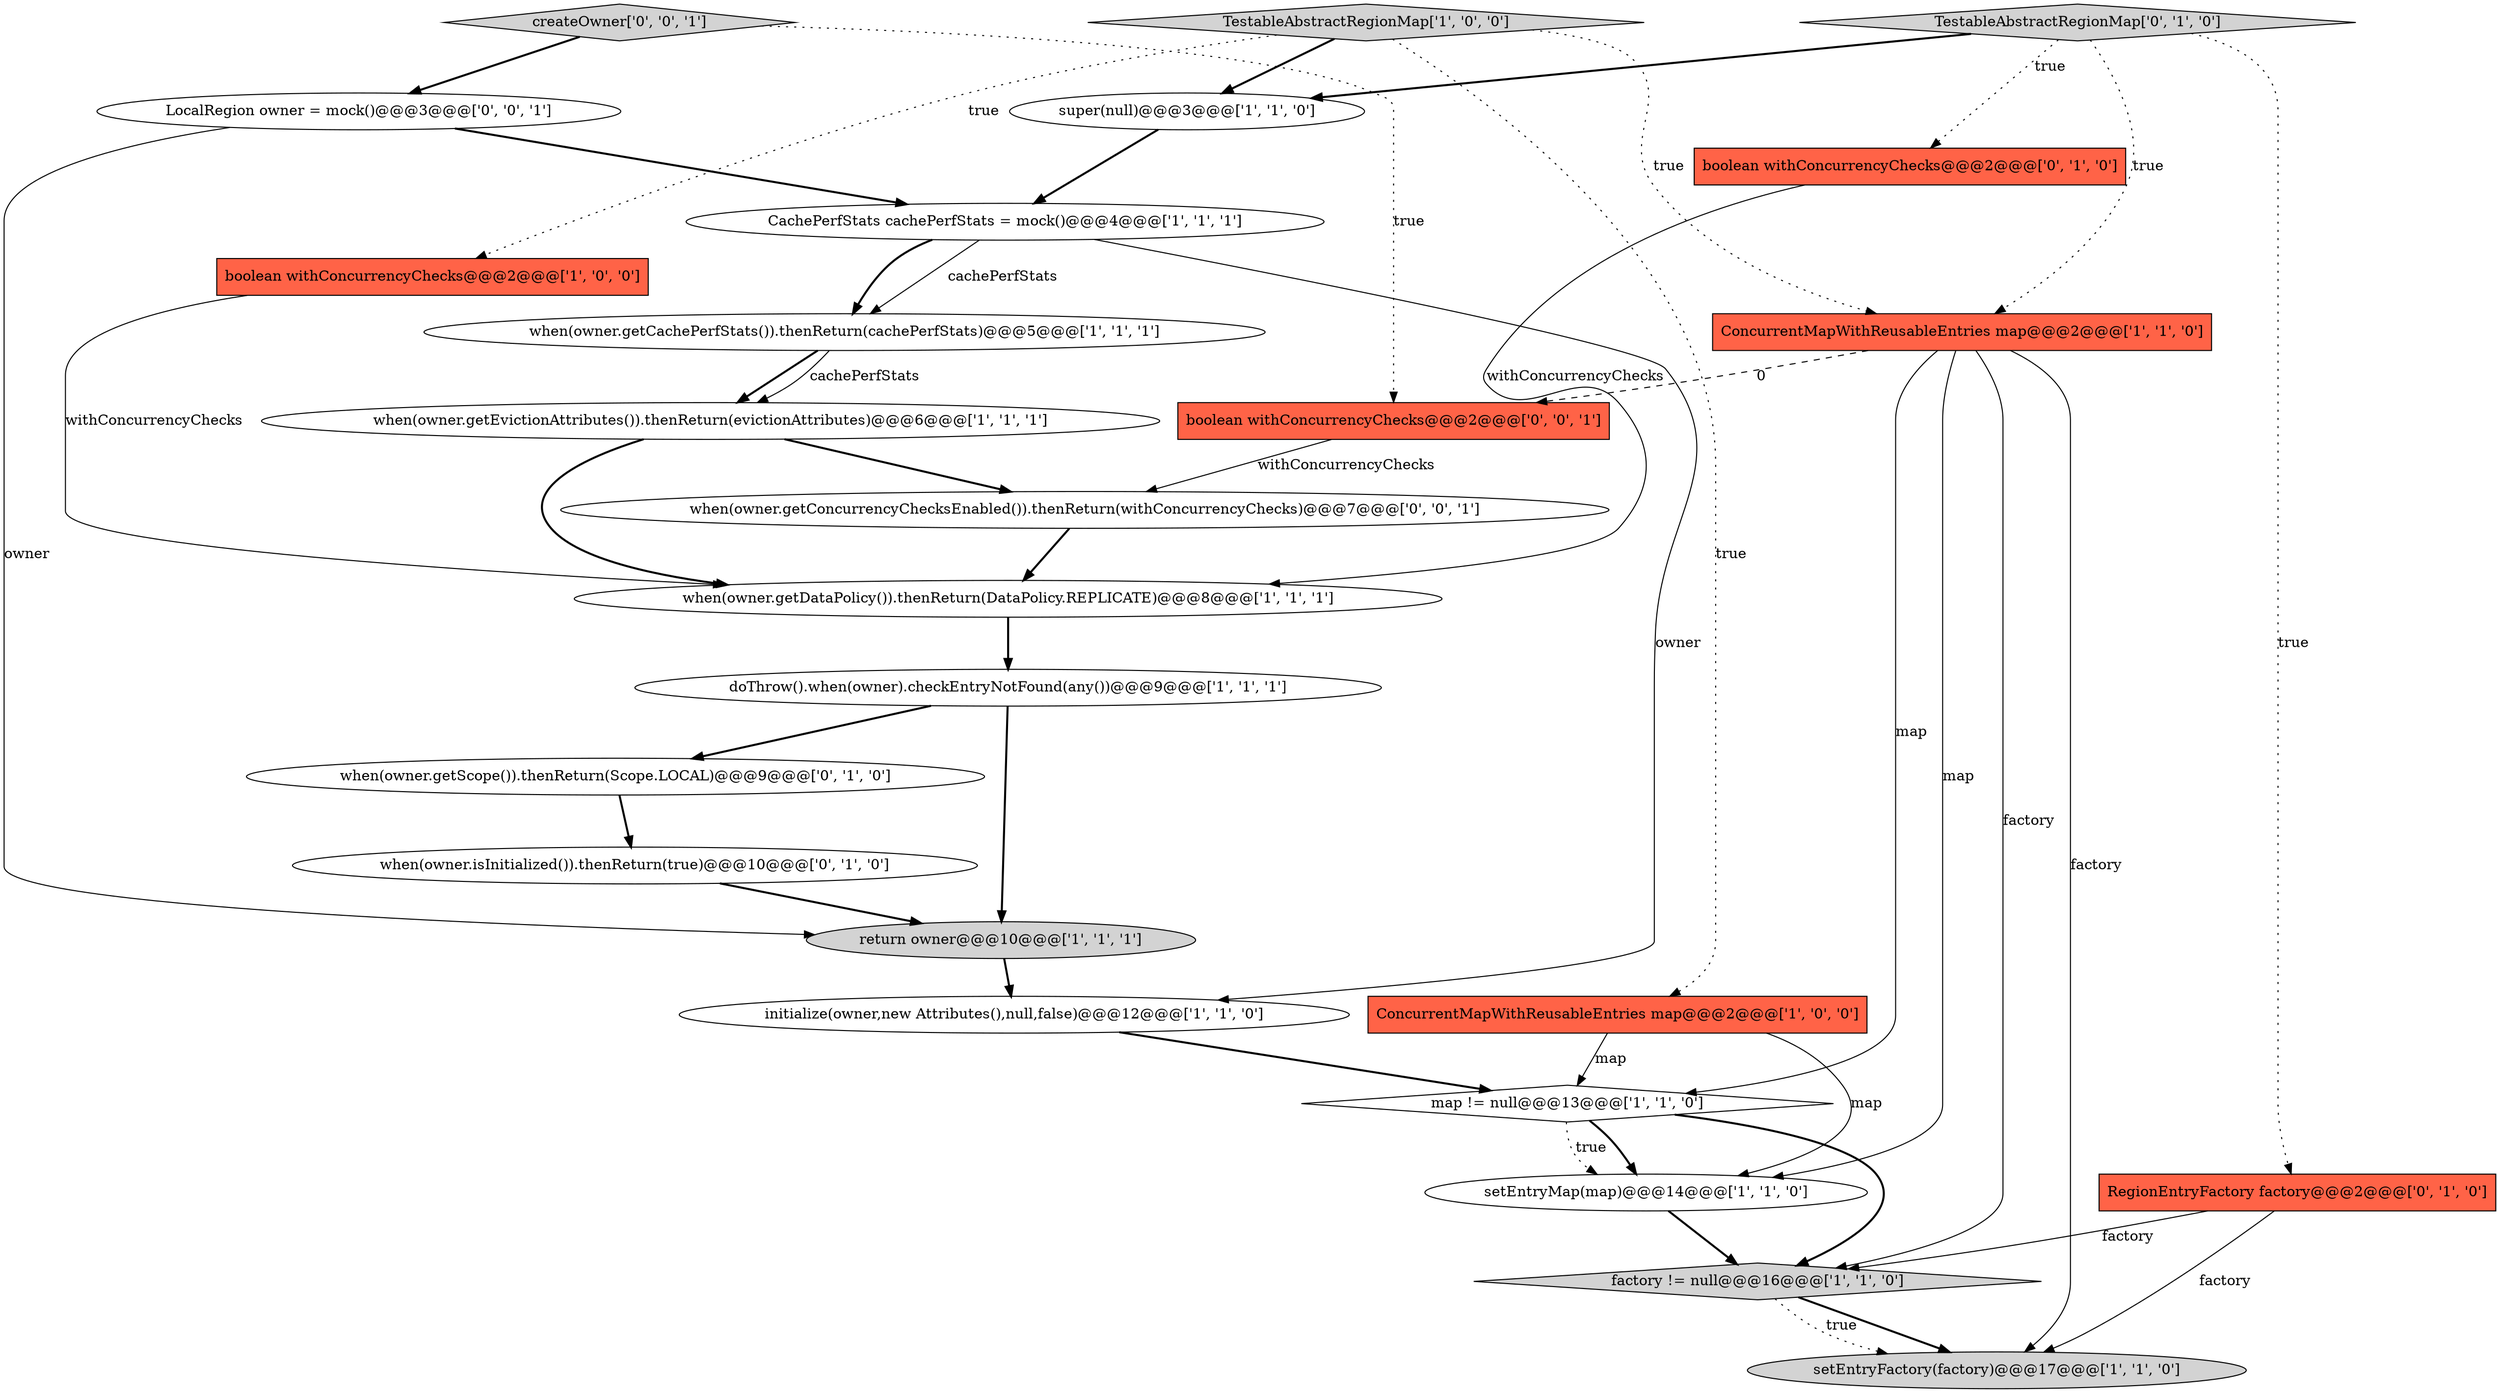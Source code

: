 digraph {
16 [style = filled, label = "boolean withConcurrencyChecks@@@2@@@['0', '1', '0']", fillcolor = tomato, shape = box image = "AAA0AAABBB2BBB"];
14 [style = filled, label = "ConcurrentMapWithReusableEntries map@@@2@@@['1', '1', '0']", fillcolor = tomato, shape = box image = "AAA0AAABBB1BBB"];
10 [style = filled, label = "factory != null@@@16@@@['1', '1', '0']", fillcolor = lightgray, shape = diamond image = "AAA0AAABBB1BBB"];
21 [style = filled, label = "createOwner['0', '0', '1']", fillcolor = lightgray, shape = diamond image = "AAA0AAABBB3BBB"];
23 [style = filled, label = "LocalRegion owner = mock()@@@3@@@['0', '0', '1']", fillcolor = white, shape = ellipse image = "AAA0AAABBB3BBB"];
2 [style = filled, label = "map != null@@@13@@@['1', '1', '0']", fillcolor = white, shape = diamond image = "AAA0AAABBB1BBB"];
3 [style = filled, label = "when(owner.getCachePerfStats()).thenReturn(cachePerfStats)@@@5@@@['1', '1', '1']", fillcolor = white, shape = ellipse image = "AAA0AAABBB1BBB"];
6 [style = filled, label = "boolean withConcurrencyChecks@@@2@@@['1', '0', '0']", fillcolor = tomato, shape = box image = "AAA0AAABBB1BBB"];
15 [style = filled, label = "return owner@@@10@@@['1', '1', '1']", fillcolor = lightgray, shape = ellipse image = "AAA0AAABBB1BBB"];
13 [style = filled, label = "when(owner.getDataPolicy()).thenReturn(DataPolicy.REPLICATE)@@@8@@@['1', '1', '1']", fillcolor = white, shape = ellipse image = "AAA0AAABBB1BBB"];
7 [style = filled, label = "TestableAbstractRegionMap['1', '0', '0']", fillcolor = lightgray, shape = diamond image = "AAA0AAABBB1BBB"];
0 [style = filled, label = "ConcurrentMapWithReusableEntries map@@@2@@@['1', '0', '0']", fillcolor = tomato, shape = box image = "AAA0AAABBB1BBB"];
17 [style = filled, label = "RegionEntryFactory factory@@@2@@@['0', '1', '0']", fillcolor = tomato, shape = box image = "AAA0AAABBB2BBB"];
1 [style = filled, label = "when(owner.getEvictionAttributes()).thenReturn(evictionAttributes)@@@6@@@['1', '1', '1']", fillcolor = white, shape = ellipse image = "AAA0AAABBB1BBB"];
12 [style = filled, label = "CachePerfStats cachePerfStats = mock()@@@4@@@['1', '1', '1']", fillcolor = white, shape = ellipse image = "AAA0AAABBB1BBB"];
20 [style = filled, label = "TestableAbstractRegionMap['0', '1', '0']", fillcolor = lightgray, shape = diamond image = "AAA0AAABBB2BBB"];
22 [style = filled, label = "when(owner.getConcurrencyChecksEnabled()).thenReturn(withConcurrencyChecks)@@@7@@@['0', '0', '1']", fillcolor = white, shape = ellipse image = "AAA0AAABBB3BBB"];
19 [style = filled, label = "when(owner.isInitialized()).thenReturn(true)@@@10@@@['0', '1', '0']", fillcolor = white, shape = ellipse image = "AAA1AAABBB2BBB"];
24 [style = filled, label = "boolean withConcurrencyChecks@@@2@@@['0', '0', '1']", fillcolor = tomato, shape = box image = "AAA0AAABBB3BBB"];
5 [style = filled, label = "setEntryMap(map)@@@14@@@['1', '1', '0']", fillcolor = white, shape = ellipse image = "AAA0AAABBB1BBB"];
18 [style = filled, label = "when(owner.getScope()).thenReturn(Scope.LOCAL)@@@9@@@['0', '1', '0']", fillcolor = white, shape = ellipse image = "AAA1AAABBB2BBB"];
8 [style = filled, label = "super(null)@@@3@@@['1', '1', '0']", fillcolor = white, shape = ellipse image = "AAA0AAABBB1BBB"];
11 [style = filled, label = "setEntryFactory(factory)@@@17@@@['1', '1', '0']", fillcolor = lightgray, shape = ellipse image = "AAA0AAABBB1BBB"];
4 [style = filled, label = "initialize(owner,new Attributes(),null,false)@@@12@@@['1', '1', '0']", fillcolor = white, shape = ellipse image = "AAA0AAABBB1BBB"];
9 [style = filled, label = "doThrow().when(owner).checkEntryNotFound(any())@@@9@@@['1', '1', '1']", fillcolor = white, shape = ellipse image = "AAA0AAABBB1BBB"];
9->18 [style = bold, label=""];
7->8 [style = bold, label=""];
8->12 [style = bold, label=""];
0->5 [style = solid, label="map"];
2->5 [style = bold, label=""];
14->5 [style = solid, label="map"];
15->4 [style = bold, label=""];
21->24 [style = dotted, label="true"];
2->5 [style = dotted, label="true"];
9->15 [style = bold, label=""];
19->15 [style = bold, label=""];
20->17 [style = dotted, label="true"];
20->8 [style = bold, label=""];
12->3 [style = solid, label="cachePerfStats"];
2->10 [style = bold, label=""];
10->11 [style = bold, label=""];
20->16 [style = dotted, label="true"];
24->22 [style = solid, label="withConcurrencyChecks"];
5->10 [style = bold, label=""];
12->4 [style = solid, label="owner"];
3->1 [style = bold, label=""];
4->2 [style = bold, label=""];
23->15 [style = solid, label="owner"];
16->13 [style = solid, label="withConcurrencyChecks"];
14->11 [style = solid, label="factory"];
14->24 [style = dashed, label="0"];
3->1 [style = solid, label="cachePerfStats"];
18->19 [style = bold, label=""];
12->3 [style = bold, label=""];
23->12 [style = bold, label=""];
7->14 [style = dotted, label="true"];
0->2 [style = solid, label="map"];
6->13 [style = solid, label="withConcurrencyChecks"];
7->0 [style = dotted, label="true"];
17->11 [style = solid, label="factory"];
13->9 [style = bold, label=""];
1->22 [style = bold, label=""];
10->11 [style = dotted, label="true"];
21->23 [style = bold, label=""];
17->10 [style = solid, label="factory"];
14->2 [style = solid, label="map"];
14->10 [style = solid, label="factory"];
20->14 [style = dotted, label="true"];
22->13 [style = bold, label=""];
1->13 [style = bold, label=""];
7->6 [style = dotted, label="true"];
}
